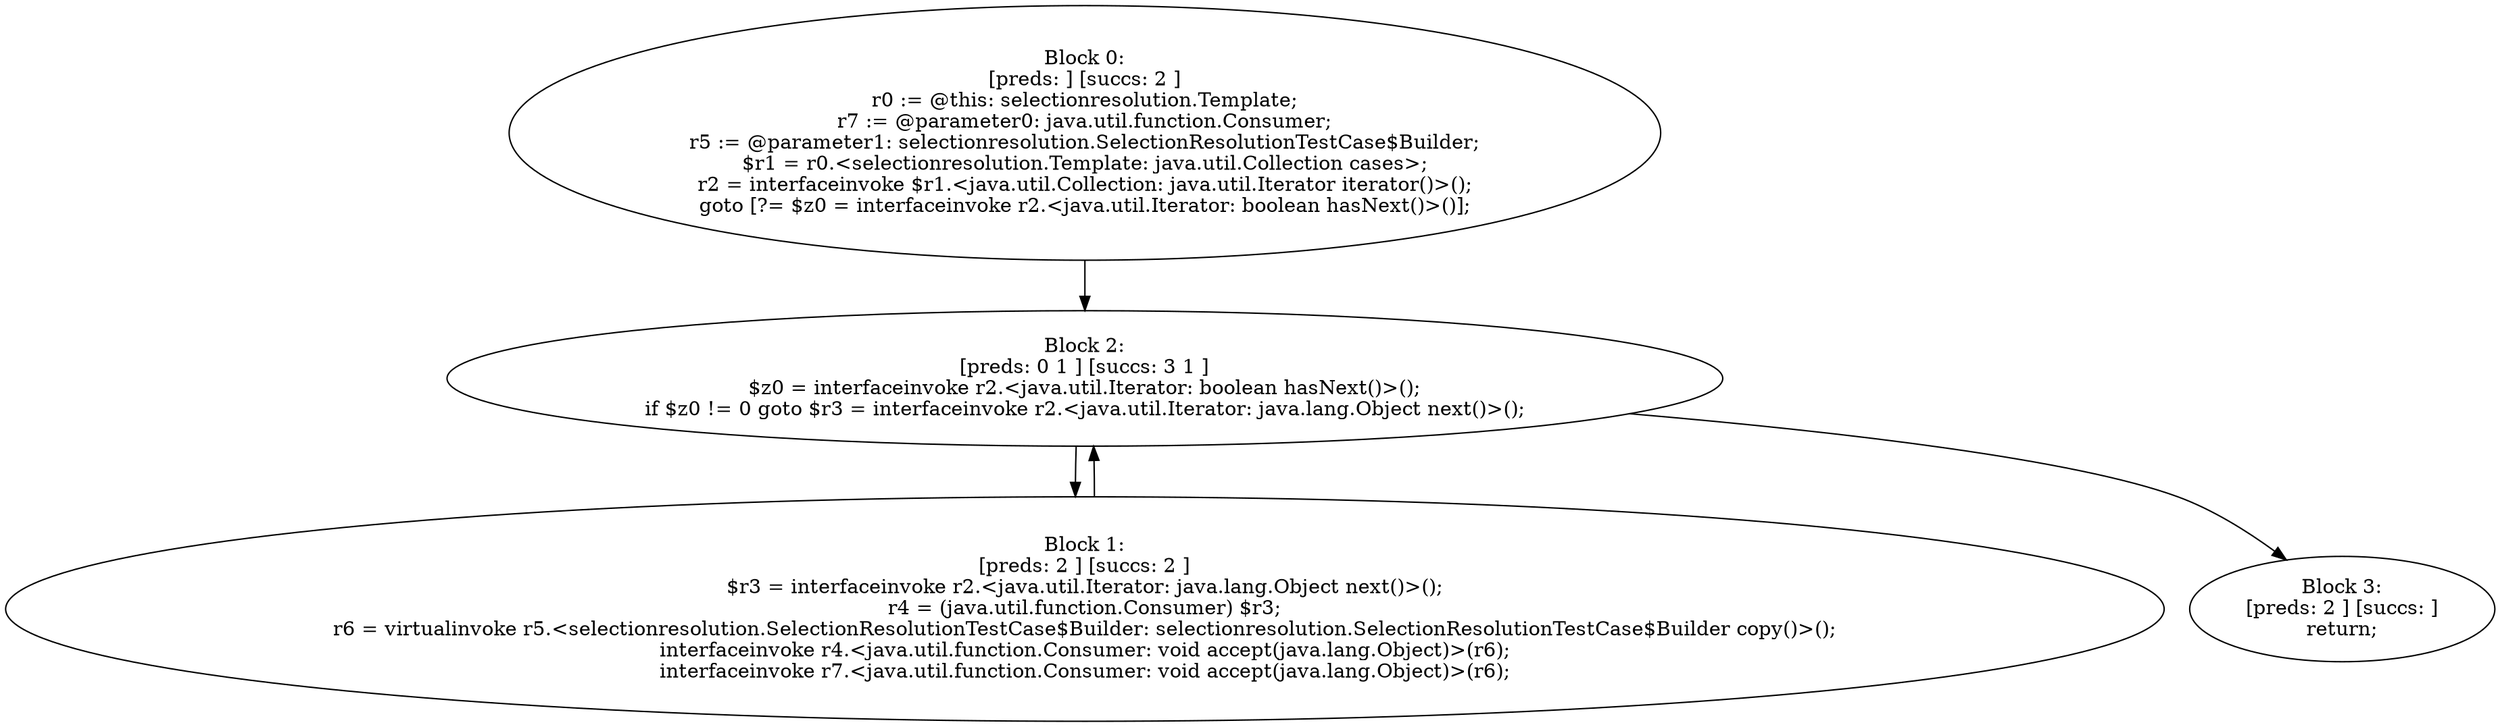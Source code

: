 digraph "unitGraph" {
    "Block 0:
[preds: ] [succs: 2 ]
r0 := @this: selectionresolution.Template;
r7 := @parameter0: java.util.function.Consumer;
r5 := @parameter1: selectionresolution.SelectionResolutionTestCase$Builder;
$r1 = r0.<selectionresolution.Template: java.util.Collection cases>;
r2 = interfaceinvoke $r1.<java.util.Collection: java.util.Iterator iterator()>();
goto [?= $z0 = interfaceinvoke r2.<java.util.Iterator: boolean hasNext()>()];
"
    "Block 1:
[preds: 2 ] [succs: 2 ]
$r3 = interfaceinvoke r2.<java.util.Iterator: java.lang.Object next()>();
r4 = (java.util.function.Consumer) $r3;
r6 = virtualinvoke r5.<selectionresolution.SelectionResolutionTestCase$Builder: selectionresolution.SelectionResolutionTestCase$Builder copy()>();
interfaceinvoke r4.<java.util.function.Consumer: void accept(java.lang.Object)>(r6);
interfaceinvoke r7.<java.util.function.Consumer: void accept(java.lang.Object)>(r6);
"
    "Block 2:
[preds: 0 1 ] [succs: 3 1 ]
$z0 = interfaceinvoke r2.<java.util.Iterator: boolean hasNext()>();
if $z0 != 0 goto $r3 = interfaceinvoke r2.<java.util.Iterator: java.lang.Object next()>();
"
    "Block 3:
[preds: 2 ] [succs: ]
return;
"
    "Block 0:
[preds: ] [succs: 2 ]
r0 := @this: selectionresolution.Template;
r7 := @parameter0: java.util.function.Consumer;
r5 := @parameter1: selectionresolution.SelectionResolutionTestCase$Builder;
$r1 = r0.<selectionresolution.Template: java.util.Collection cases>;
r2 = interfaceinvoke $r1.<java.util.Collection: java.util.Iterator iterator()>();
goto [?= $z0 = interfaceinvoke r2.<java.util.Iterator: boolean hasNext()>()];
"->"Block 2:
[preds: 0 1 ] [succs: 3 1 ]
$z0 = interfaceinvoke r2.<java.util.Iterator: boolean hasNext()>();
if $z0 != 0 goto $r3 = interfaceinvoke r2.<java.util.Iterator: java.lang.Object next()>();
";
    "Block 1:
[preds: 2 ] [succs: 2 ]
$r3 = interfaceinvoke r2.<java.util.Iterator: java.lang.Object next()>();
r4 = (java.util.function.Consumer) $r3;
r6 = virtualinvoke r5.<selectionresolution.SelectionResolutionTestCase$Builder: selectionresolution.SelectionResolutionTestCase$Builder copy()>();
interfaceinvoke r4.<java.util.function.Consumer: void accept(java.lang.Object)>(r6);
interfaceinvoke r7.<java.util.function.Consumer: void accept(java.lang.Object)>(r6);
"->"Block 2:
[preds: 0 1 ] [succs: 3 1 ]
$z0 = interfaceinvoke r2.<java.util.Iterator: boolean hasNext()>();
if $z0 != 0 goto $r3 = interfaceinvoke r2.<java.util.Iterator: java.lang.Object next()>();
";
    "Block 2:
[preds: 0 1 ] [succs: 3 1 ]
$z0 = interfaceinvoke r2.<java.util.Iterator: boolean hasNext()>();
if $z0 != 0 goto $r3 = interfaceinvoke r2.<java.util.Iterator: java.lang.Object next()>();
"->"Block 3:
[preds: 2 ] [succs: ]
return;
";
    "Block 2:
[preds: 0 1 ] [succs: 3 1 ]
$z0 = interfaceinvoke r2.<java.util.Iterator: boolean hasNext()>();
if $z0 != 0 goto $r3 = interfaceinvoke r2.<java.util.Iterator: java.lang.Object next()>();
"->"Block 1:
[preds: 2 ] [succs: 2 ]
$r3 = interfaceinvoke r2.<java.util.Iterator: java.lang.Object next()>();
r4 = (java.util.function.Consumer) $r3;
r6 = virtualinvoke r5.<selectionresolution.SelectionResolutionTestCase$Builder: selectionresolution.SelectionResolutionTestCase$Builder copy()>();
interfaceinvoke r4.<java.util.function.Consumer: void accept(java.lang.Object)>(r6);
interfaceinvoke r7.<java.util.function.Consumer: void accept(java.lang.Object)>(r6);
";
}
